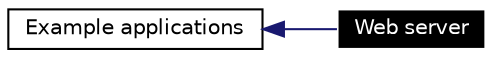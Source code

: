 digraph structs
{
  edge [fontname="Helvetica",fontsize=8,labelfontname="Helvetica",labelfontsize=8];
  node [fontname="Helvetica",fontsize=10,shape=record];
rankdir=LR;
  Node0 [label="Web server",height=0.2,width=0.4,color="white", fillcolor="black", style="filled" fontcolor="white"];
  Node1 [label="Example applications",height=0.2,width=0.4,color="black", fillcolor="white", style="filled",URL="$a00060.html"];
  Node1->Node0 [shape=plaintext, color="midnightblue", dir="back", style="solid"];
}
